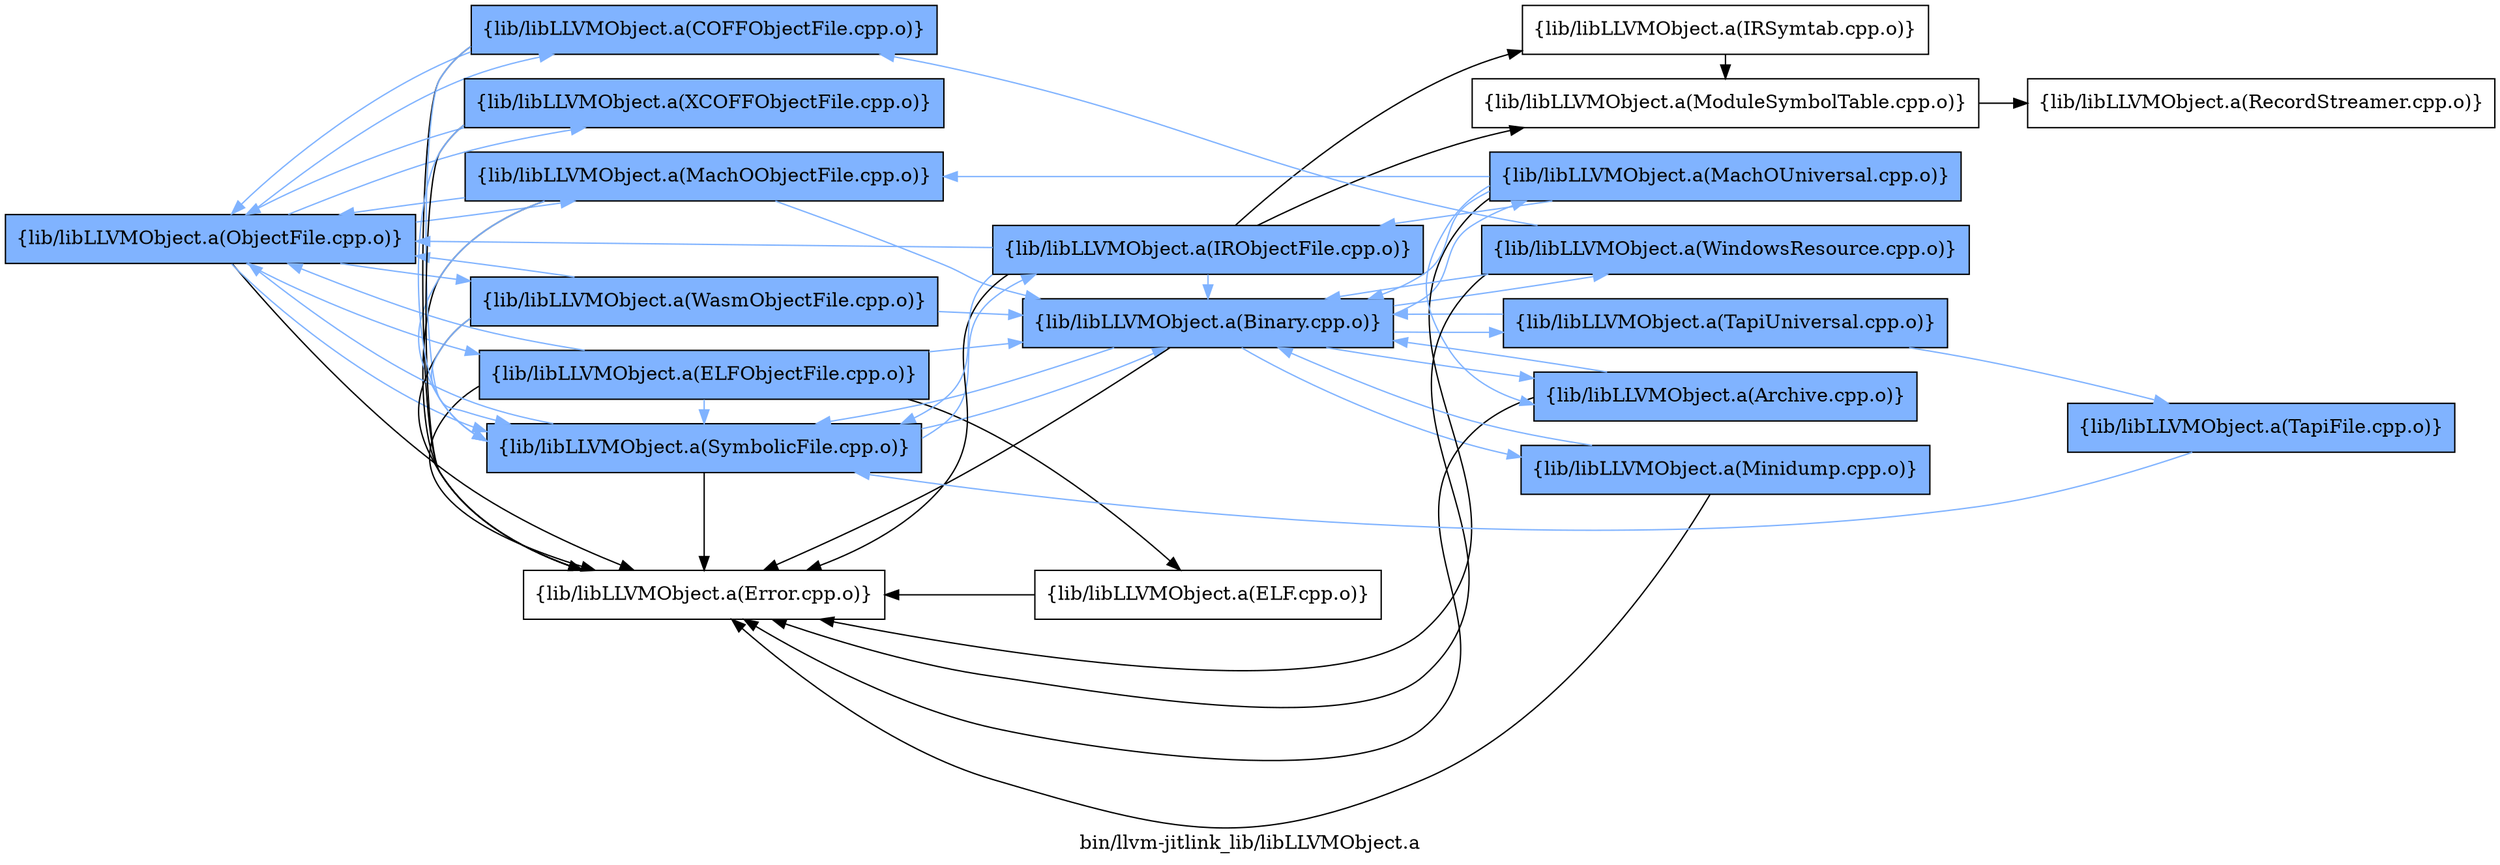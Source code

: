 digraph "bin/llvm-jitlink_lib/libLLVMObject.a" {
	label="bin/llvm-jitlink_lib/libLLVMObject.a";
	rankdir=LR;
	{ rank=same; Node0x5559f7061fc8;  }
	{ rank=same; Node0x5559f7065c68; Node0x5559f70663e8; Node0x5559f7063fa8; Node0x5559f7062298; Node0x5559f706cce8; Node0x5559f706b9d8; Node0x5559f706c9c8;  }
	{ rank=same; Node0x5559f70720a8; Node0x5559f705f868; Node0x5559f7064ef8;  }
	{ rank=same; Node0x5559f7072d28; Node0x5559f7064728; Node0x5559f7063878; Node0x5559f706d418; Node0x5559f706c1f8; Node0x5559f7062ce8; Node0x5559f7063b48;  }
	{ rank=same; Node0x5559f7061fc8;  }
	{ rank=same; Node0x5559f7065c68; Node0x5559f70663e8; Node0x5559f7063fa8; Node0x5559f7062298; Node0x5559f706cce8; Node0x5559f706b9d8; Node0x5559f706c9c8;  }
	{ rank=same; Node0x5559f70720a8; Node0x5559f705f868; Node0x5559f7064ef8;  }
	{ rank=same; Node0x5559f7072d28; Node0x5559f7064728; Node0x5559f7063878; Node0x5559f706d418; Node0x5559f706c1f8; Node0x5559f7062ce8; Node0x5559f7063b48;  }

	Node0x5559f7061fc8 [shape=record,shape=box,group=1,style=filled,fillcolor="0.600000 0.5 1",label="{lib/libLLVMObject.a(ObjectFile.cpp.o)}"];
	Node0x5559f7061fc8 -> Node0x5559f7065c68[color="0.600000 0.5 1"];
	Node0x5559f7061fc8 -> Node0x5559f70663e8;
	Node0x5559f7061fc8 -> Node0x5559f7063fa8[color="0.600000 0.5 1"];
	Node0x5559f7061fc8 -> Node0x5559f7062298[color="0.600000 0.5 1"];
	Node0x5559f7061fc8 -> Node0x5559f706cce8[color="0.600000 0.5 1"];
	Node0x5559f7061fc8 -> Node0x5559f706b9d8[color="0.600000 0.5 1"];
	Node0x5559f7061fc8 -> Node0x5559f706c9c8[color="0.600000 0.5 1"];
	Node0x5559f7063fa8 [shape=record,shape=box,group=1,style=filled,fillcolor="0.600000 0.5 1",label="{lib/libLLVMObject.a(MachOObjectFile.cpp.o)}"];
	Node0x5559f7063fa8 -> Node0x5559f70720a8[color="0.600000 0.5 1"];
	Node0x5559f7063fa8 -> Node0x5559f70663e8;
	Node0x5559f7063fa8 -> Node0x5559f7061fc8[color="0.600000 0.5 1"];
	Node0x5559f7063fa8 -> Node0x5559f706cce8[color="0.600000 0.5 1"];
	Node0x5559f70720a8 [shape=record,shape=box,group=1,style=filled,fillcolor="0.600000 0.5 1",label="{lib/libLLVMObject.a(Binary.cpp.o)}"];
	Node0x5559f70720a8 -> Node0x5559f7072d28[color="0.600000 0.5 1"];
	Node0x5559f70720a8 -> Node0x5559f70663e8;
	Node0x5559f70720a8 -> Node0x5559f7064728[color="0.600000 0.5 1"];
	Node0x5559f70720a8 -> Node0x5559f7063878[color="0.600000 0.5 1"];
	Node0x5559f70720a8 -> Node0x5559f706cce8[color="0.600000 0.5 1"];
	Node0x5559f70720a8 -> Node0x5559f706d418[color="0.600000 0.5 1"];
	Node0x5559f70720a8 -> Node0x5559f706c1f8[color="0.600000 0.5 1"];
	Node0x5559f70663e8 [shape=record,shape=box,group=0,label="{lib/libLLVMObject.a(Error.cpp.o)}"];
	Node0x5559f705f868 [shape=record,shape=box,group=0,label="{lib/libLLVMObject.a(ELF.cpp.o)}"];
	Node0x5559f705f868 -> Node0x5559f70663e8;
	Node0x5559f7065c68 [shape=record,shape=box,group=1,style=filled,fillcolor="0.600000 0.5 1",label="{lib/libLLVMObject.a(ELFObjectFile.cpp.o)}"];
	Node0x5559f7065c68 -> Node0x5559f70720a8[color="0.600000 0.5 1"];
	Node0x5559f7065c68 -> Node0x5559f705f868;
	Node0x5559f7065c68 -> Node0x5559f70663e8;
	Node0x5559f7065c68 -> Node0x5559f7061fc8[color="0.600000 0.5 1"];
	Node0x5559f7065c68 -> Node0x5559f706cce8[color="0.600000 0.5 1"];
	Node0x5559f7072d28 [shape=record,shape=box,group=1,style=filled,fillcolor="0.600000 0.5 1",label="{lib/libLLVMObject.a(Archive.cpp.o)}"];
	Node0x5559f7072d28 -> Node0x5559f70720a8[color="0.600000 0.5 1"];
	Node0x5559f7072d28 -> Node0x5559f70663e8;
	Node0x5559f7064728 [shape=record,shape=box,group=1,style=filled,fillcolor="0.600000 0.5 1",label="{lib/libLLVMObject.a(MachOUniversal.cpp.o)}"];
	Node0x5559f7064728 -> Node0x5559f70720a8[color="0.600000 0.5 1"];
	Node0x5559f7064728 -> Node0x5559f7072d28[color="0.600000 0.5 1"];
	Node0x5559f7064728 -> Node0x5559f70663e8;
	Node0x5559f7064728 -> Node0x5559f7063fa8[color="0.600000 0.5 1"];
	Node0x5559f7064728 -> Node0x5559f7064ef8[color="0.600000 0.5 1"];
	Node0x5559f7063878 [shape=record,shape=box,group=1,style=filled,fillcolor="0.600000 0.5 1",label="{lib/libLLVMObject.a(Minidump.cpp.o)}"];
	Node0x5559f7063878 -> Node0x5559f70720a8[color="0.600000 0.5 1"];
	Node0x5559f7063878 -> Node0x5559f70663e8;
	Node0x5559f706cce8 [shape=record,shape=box,group=1,style=filled,fillcolor="0.600000 0.5 1",label="{lib/libLLVMObject.a(SymbolicFile.cpp.o)}"];
	Node0x5559f706cce8 -> Node0x5559f70720a8[color="0.600000 0.5 1"];
	Node0x5559f706cce8 -> Node0x5559f70663e8;
	Node0x5559f706cce8 -> Node0x5559f7064ef8[color="0.600000 0.5 1"];
	Node0x5559f706cce8 -> Node0x5559f7061fc8[color="0.600000 0.5 1"];
	Node0x5559f706d418 [shape=record,shape=box,group=1,style=filled,fillcolor="0.600000 0.5 1",label="{lib/libLLVMObject.a(TapiUniversal.cpp.o)}"];
	Node0x5559f706d418 -> Node0x5559f70720a8[color="0.600000 0.5 1"];
	Node0x5559f706d418 -> Node0x5559f706daf8[color="0.600000 0.5 1"];
	Node0x5559f706c1f8 [shape=record,shape=box,group=1,style=filled,fillcolor="0.600000 0.5 1",label="{lib/libLLVMObject.a(WindowsResource.cpp.o)}"];
	Node0x5559f706c1f8 -> Node0x5559f70720a8[color="0.600000 0.5 1"];
	Node0x5559f706c1f8 -> Node0x5559f70663e8;
	Node0x5559f706c1f8 -> Node0x5559f7062298[color="0.600000 0.5 1"];
	Node0x5559f7064ef8 [shape=record,shape=box,group=1,style=filled,fillcolor="0.600000 0.5 1",label="{lib/libLLVMObject.a(IRObjectFile.cpp.o)}"];
	Node0x5559f7064ef8 -> Node0x5559f70720a8[color="0.600000 0.5 1"];
	Node0x5559f7064ef8 -> Node0x5559f70663e8;
	Node0x5559f7064ef8 -> Node0x5559f7062ce8;
	Node0x5559f7064ef8 -> Node0x5559f7063b48;
	Node0x5559f7064ef8 -> Node0x5559f7061fc8[color="0.600000 0.5 1"];
	Node0x5559f7064ef8 -> Node0x5559f706cce8[color="0.600000 0.5 1"];
	Node0x5559f7062ce8 [shape=record,shape=box,group=0,label="{lib/libLLVMObject.a(IRSymtab.cpp.o)}"];
	Node0x5559f7062ce8 -> Node0x5559f7063b48;
	Node0x5559f7063b48 [shape=record,shape=box,group=0,label="{lib/libLLVMObject.a(ModuleSymbolTable.cpp.o)}"];
	Node0x5559f7063b48 -> Node0x5559f7062798;
	Node0x5559f7062798 [shape=record,shape=box,group=0,label="{lib/libLLVMObject.a(RecordStreamer.cpp.o)}"];
	Node0x5559f7062298 [shape=record,shape=box,group=1,style=filled,fillcolor="0.600000 0.5 1",label="{lib/libLLVMObject.a(COFFObjectFile.cpp.o)}"];
	Node0x5559f7062298 -> Node0x5559f70663e8;
	Node0x5559f7062298 -> Node0x5559f7061fc8[color="0.600000 0.5 1"];
	Node0x5559f7062298 -> Node0x5559f706cce8[color="0.600000 0.5 1"];
	Node0x5559f706b9d8 [shape=record,shape=box,group=1,style=filled,fillcolor="0.600000 0.5 1",label="{lib/libLLVMObject.a(WasmObjectFile.cpp.o)}"];
	Node0x5559f706b9d8 -> Node0x5559f70720a8[color="0.600000 0.5 1"];
	Node0x5559f706b9d8 -> Node0x5559f70663e8;
	Node0x5559f706b9d8 -> Node0x5559f7061fc8[color="0.600000 0.5 1"];
	Node0x5559f706b9d8 -> Node0x5559f706cce8[color="0.600000 0.5 1"];
	Node0x5559f706c9c8 [shape=record,shape=box,group=1,style=filled,fillcolor="0.600000 0.5 1",label="{lib/libLLVMObject.a(XCOFFObjectFile.cpp.o)}"];
	Node0x5559f706c9c8 -> Node0x5559f70663e8;
	Node0x5559f706c9c8 -> Node0x5559f7061fc8[color="0.600000 0.5 1"];
	Node0x5559f706c9c8 -> Node0x5559f706cce8[color="0.600000 0.5 1"];
	Node0x5559f706daf8 [shape=record,shape=box,group=1,style=filled,fillcolor="0.600000 0.5 1",label="{lib/libLLVMObject.a(TapiFile.cpp.o)}"];
	Node0x5559f706daf8 -> Node0x5559f706cce8[color="0.600000 0.5 1"];
}
